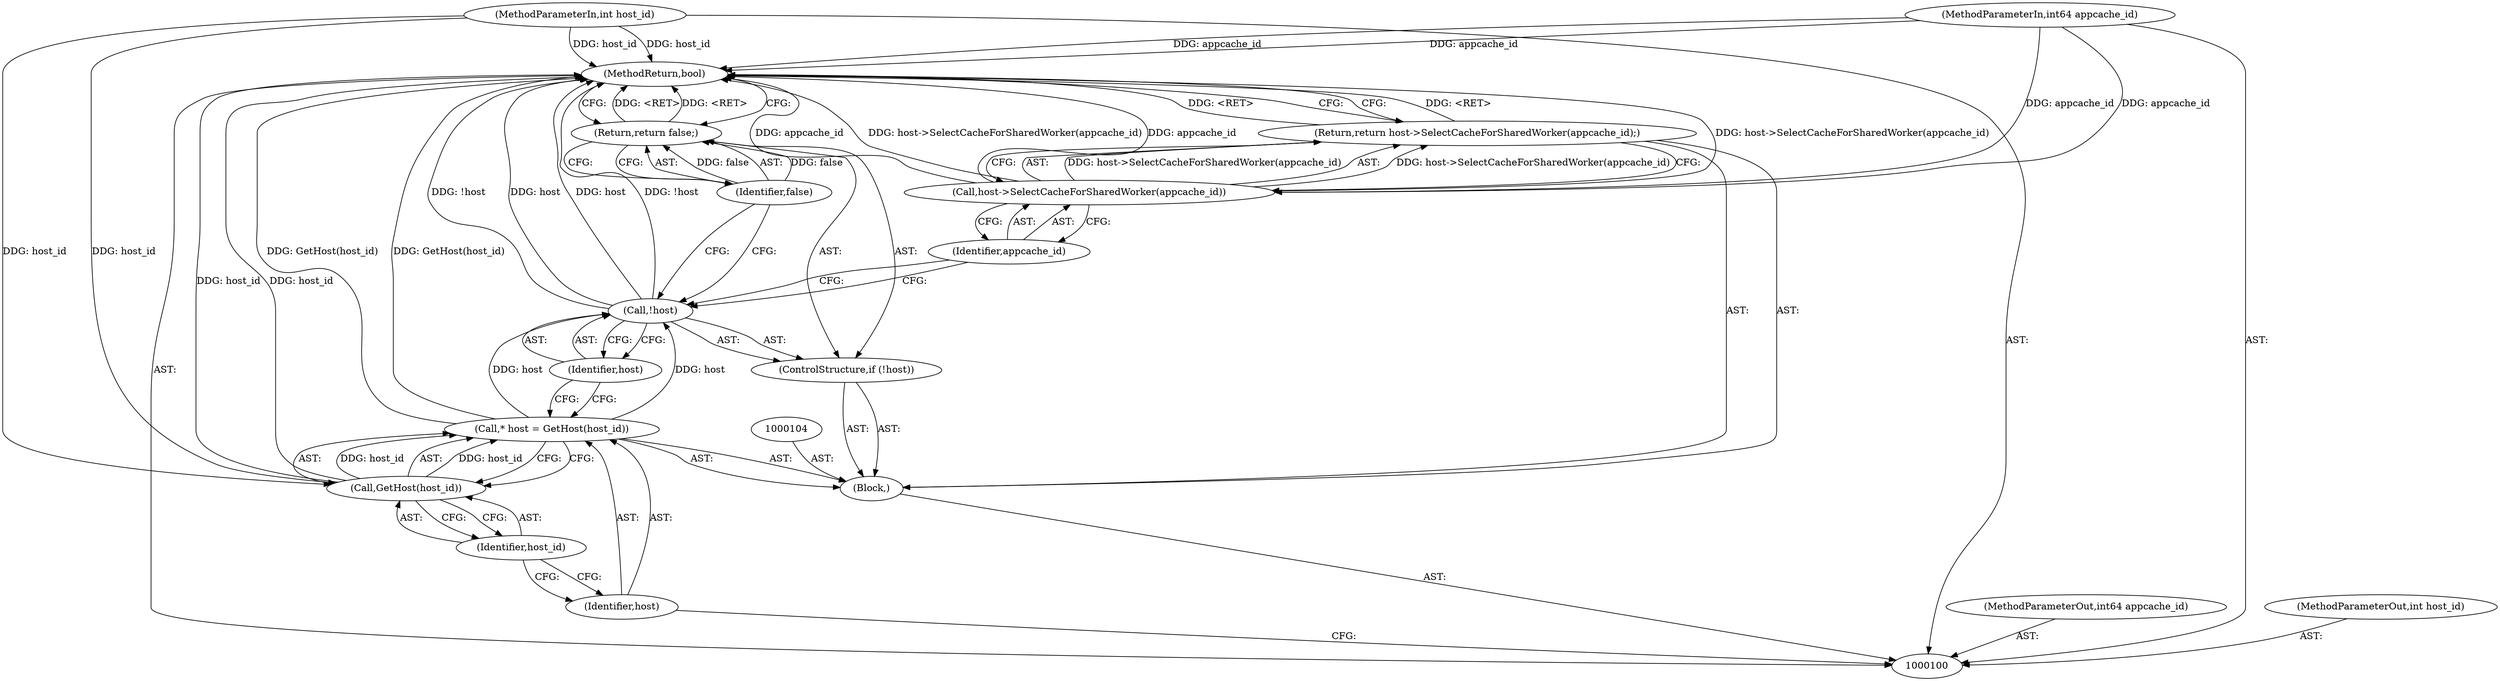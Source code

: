 digraph "0_Chrome_2cb006bc9d3ad16353ed49c2b75faea618156d0f_1" {
"1000117" [label="(MethodReturn,bool)"];
"1000102" [label="(MethodParameterIn,int64 appcache_id)"];
"1000143" [label="(MethodParameterOut,int64 appcache_id)"];
"1000103" [label="(Block,)"];
"1000101" [label="(MethodParameterIn,int host_id)"];
"1000142" [label="(MethodParameterOut,int host_id)"];
"1000105" [label="(Call,* host = GetHost(host_id))"];
"1000106" [label="(Identifier,host)"];
"1000107" [label="(Call,GetHost(host_id))"];
"1000108" [label="(Identifier,host_id)"];
"1000109" [label="(ControlStructure,if (!host))"];
"1000110" [label="(Call,!host)"];
"1000111" [label="(Identifier,host)"];
"1000113" [label="(Identifier,false)"];
"1000112" [label="(Return,return false;)"];
"1000114" [label="(Return,return host->SelectCacheForSharedWorker(appcache_id);)"];
"1000116" [label="(Identifier,appcache_id)"];
"1000115" [label="(Call,host->SelectCacheForSharedWorker(appcache_id))"];
"1000117" -> "1000100"  [label="AST: "];
"1000117" -> "1000112"  [label="CFG: "];
"1000117" -> "1000114"  [label="CFG: "];
"1000112" -> "1000117"  [label="DDG: <RET>"];
"1000107" -> "1000117"  [label="DDG: host_id"];
"1000105" -> "1000117"  [label="DDG: GetHost(host_id)"];
"1000115" -> "1000117"  [label="DDG: host->SelectCacheForSharedWorker(appcache_id)"];
"1000115" -> "1000117"  [label="DDG: appcache_id"];
"1000102" -> "1000117"  [label="DDG: appcache_id"];
"1000101" -> "1000117"  [label="DDG: host_id"];
"1000110" -> "1000117"  [label="DDG: !host"];
"1000110" -> "1000117"  [label="DDG: host"];
"1000114" -> "1000117"  [label="DDG: <RET>"];
"1000102" -> "1000100"  [label="AST: "];
"1000102" -> "1000117"  [label="DDG: appcache_id"];
"1000102" -> "1000115"  [label="DDG: appcache_id"];
"1000143" -> "1000100"  [label="AST: "];
"1000103" -> "1000100"  [label="AST: "];
"1000104" -> "1000103"  [label="AST: "];
"1000105" -> "1000103"  [label="AST: "];
"1000109" -> "1000103"  [label="AST: "];
"1000114" -> "1000103"  [label="AST: "];
"1000101" -> "1000100"  [label="AST: "];
"1000101" -> "1000117"  [label="DDG: host_id"];
"1000101" -> "1000107"  [label="DDG: host_id"];
"1000142" -> "1000100"  [label="AST: "];
"1000105" -> "1000103"  [label="AST: "];
"1000105" -> "1000107"  [label="CFG: "];
"1000106" -> "1000105"  [label="AST: "];
"1000107" -> "1000105"  [label="AST: "];
"1000111" -> "1000105"  [label="CFG: "];
"1000105" -> "1000117"  [label="DDG: GetHost(host_id)"];
"1000107" -> "1000105"  [label="DDG: host_id"];
"1000105" -> "1000110"  [label="DDG: host"];
"1000106" -> "1000105"  [label="AST: "];
"1000106" -> "1000100"  [label="CFG: "];
"1000108" -> "1000106"  [label="CFG: "];
"1000107" -> "1000105"  [label="AST: "];
"1000107" -> "1000108"  [label="CFG: "];
"1000108" -> "1000107"  [label="AST: "];
"1000105" -> "1000107"  [label="CFG: "];
"1000107" -> "1000117"  [label="DDG: host_id"];
"1000107" -> "1000105"  [label="DDG: host_id"];
"1000101" -> "1000107"  [label="DDG: host_id"];
"1000108" -> "1000107"  [label="AST: "];
"1000108" -> "1000106"  [label="CFG: "];
"1000107" -> "1000108"  [label="CFG: "];
"1000109" -> "1000103"  [label="AST: "];
"1000110" -> "1000109"  [label="AST: "];
"1000112" -> "1000109"  [label="AST: "];
"1000110" -> "1000109"  [label="AST: "];
"1000110" -> "1000111"  [label="CFG: "];
"1000111" -> "1000110"  [label="AST: "];
"1000113" -> "1000110"  [label="CFG: "];
"1000116" -> "1000110"  [label="CFG: "];
"1000110" -> "1000117"  [label="DDG: !host"];
"1000110" -> "1000117"  [label="DDG: host"];
"1000105" -> "1000110"  [label="DDG: host"];
"1000111" -> "1000110"  [label="AST: "];
"1000111" -> "1000105"  [label="CFG: "];
"1000110" -> "1000111"  [label="CFG: "];
"1000113" -> "1000112"  [label="AST: "];
"1000113" -> "1000110"  [label="CFG: "];
"1000112" -> "1000113"  [label="CFG: "];
"1000113" -> "1000112"  [label="DDG: false"];
"1000112" -> "1000109"  [label="AST: "];
"1000112" -> "1000113"  [label="CFG: "];
"1000113" -> "1000112"  [label="AST: "];
"1000117" -> "1000112"  [label="CFG: "];
"1000112" -> "1000117"  [label="DDG: <RET>"];
"1000113" -> "1000112"  [label="DDG: false"];
"1000114" -> "1000103"  [label="AST: "];
"1000114" -> "1000115"  [label="CFG: "];
"1000115" -> "1000114"  [label="AST: "];
"1000117" -> "1000114"  [label="CFG: "];
"1000114" -> "1000117"  [label="DDG: <RET>"];
"1000115" -> "1000114"  [label="DDG: host->SelectCacheForSharedWorker(appcache_id)"];
"1000116" -> "1000115"  [label="AST: "];
"1000116" -> "1000110"  [label="CFG: "];
"1000115" -> "1000116"  [label="CFG: "];
"1000115" -> "1000114"  [label="AST: "];
"1000115" -> "1000116"  [label="CFG: "];
"1000116" -> "1000115"  [label="AST: "];
"1000114" -> "1000115"  [label="CFG: "];
"1000115" -> "1000117"  [label="DDG: host->SelectCacheForSharedWorker(appcache_id)"];
"1000115" -> "1000117"  [label="DDG: appcache_id"];
"1000115" -> "1000114"  [label="DDG: host->SelectCacheForSharedWorker(appcache_id)"];
"1000102" -> "1000115"  [label="DDG: appcache_id"];
}
